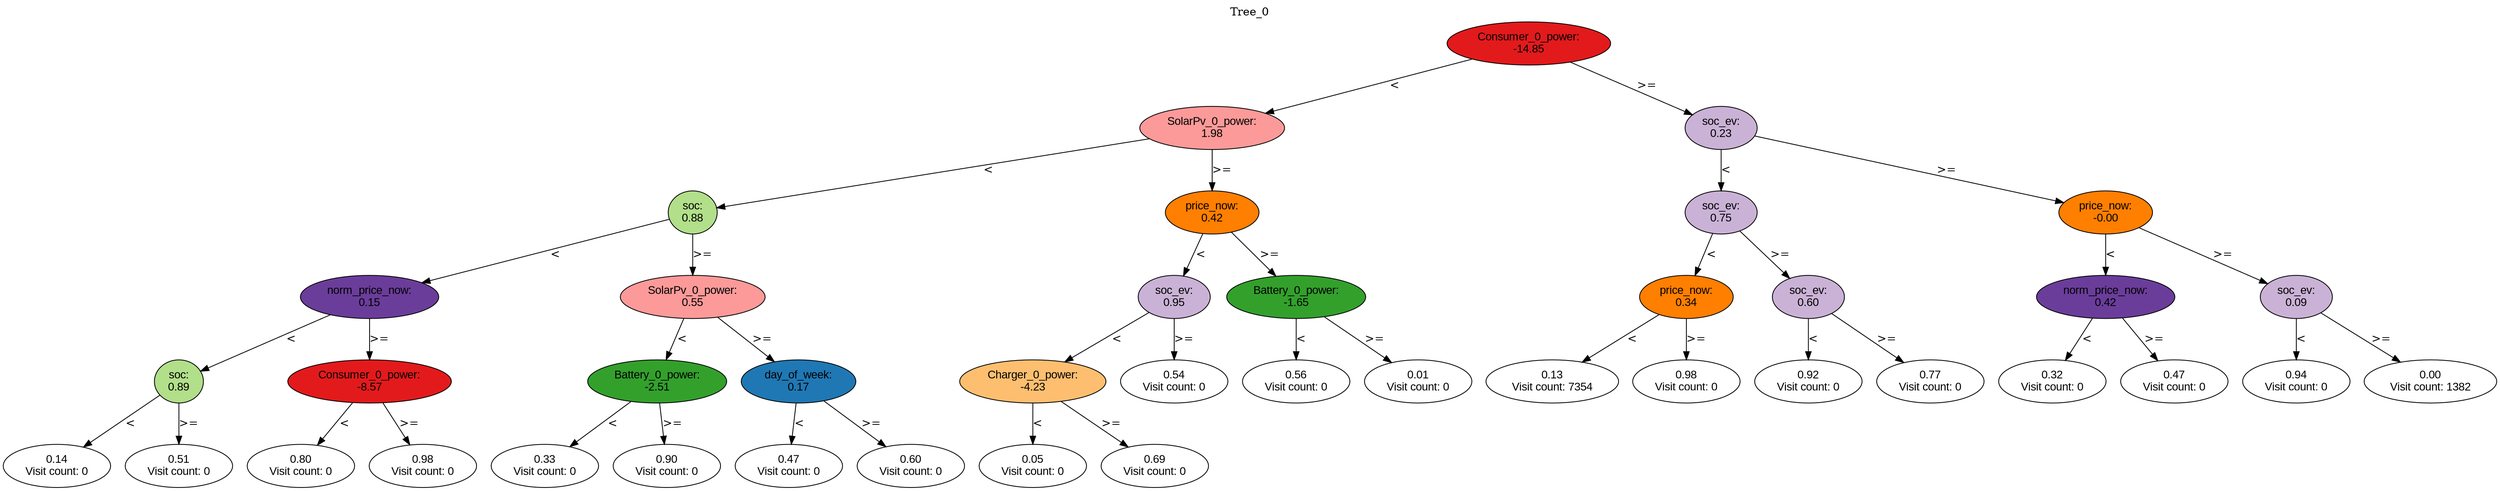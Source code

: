 digraph BST {
    node [fontname="Arial" style=filled colorscheme=paired12];
    0 [ label = "Consumer_0_power:
-14.85" fillcolor=6];
    1 [ label = "SolarPv_0_power:
1.98" fillcolor=5];
    2 [ label = "soc:
0.88" fillcolor=3];
    3 [ label = "norm_price_now:
0.15" fillcolor=10];
    4 [ label = "soc:
0.89" fillcolor=3];
    5 [ label = "0.14
Visit count: 0" fillcolor=white];
    6 [ label = "0.51
Visit count: 0" fillcolor=white];
    7 [ label = "Consumer_0_power:
-8.57" fillcolor=6];
    8 [ label = "0.80
Visit count: 0" fillcolor=white];
    9 [ label = "0.98
Visit count: 0" fillcolor=white];
    10 [ label = "SolarPv_0_power:
0.55" fillcolor=5];
    11 [ label = "Battery_0_power:
-2.51" fillcolor=4];
    12 [ label = "0.33
Visit count: 0" fillcolor=white];
    13 [ label = "0.90
Visit count: 0" fillcolor=white];
    14 [ label = "day_of_week:
0.17" fillcolor=2];
    15 [ label = "0.47
Visit count: 0" fillcolor=white];
    16 [ label = "0.60
Visit count: 0" fillcolor=white];
    17 [ label = "price_now:
0.42" fillcolor=8];
    18 [ label = "soc_ev:
0.95" fillcolor=9];
    19 [ label = "Charger_0_power:
-4.23" fillcolor=7];
    20 [ label = "0.05
Visit count: 0" fillcolor=white];
    21 [ label = "0.69
Visit count: 0" fillcolor=white];
    22 [ label = "0.54
Visit count: 0" fillcolor=white];
    23 [ label = "Battery_0_power:
-1.65" fillcolor=4];
    24 [ label = "0.56
Visit count: 0" fillcolor=white];
    25 [ label = "0.01
Visit count: 0" fillcolor=white];
    26 [ label = "soc_ev:
0.23" fillcolor=9];
    27 [ label = "soc_ev:
0.75" fillcolor=9];
    28 [ label = "price_now:
0.34" fillcolor=8];
    29 [ label = "0.13
Visit count: 7354" fillcolor=white];
    30 [ label = "0.98
Visit count: 0" fillcolor=white];
    31 [ label = "soc_ev:
0.60" fillcolor=9];
    32 [ label = "0.92
Visit count: 0" fillcolor=white];
    33 [ label = "0.77
Visit count: 0" fillcolor=white];
    34 [ label = "price_now:
-0.00" fillcolor=8];
    35 [ label = "norm_price_now:
0.42" fillcolor=10];
    36 [ label = "0.32
Visit count: 0" fillcolor=white];
    37 [ label = "0.47
Visit count: 0" fillcolor=white];
    38 [ label = "soc_ev:
0.09" fillcolor=9];
    39 [ label = "0.94
Visit count: 0" fillcolor=white];
    40 [ label = "0.00
Visit count: 1382" fillcolor=white];

    0  -> 1[ label = "<"];
    0  -> 26[ label = ">="];
    1  -> 2[ label = "<"];
    1  -> 17[ label = ">="];
    2  -> 3[ label = "<"];
    2  -> 10[ label = ">="];
    3  -> 4[ label = "<"];
    3  -> 7[ label = ">="];
    4  -> 5[ label = "<"];
    4  -> 6[ label = ">="];
    7  -> 8[ label = "<"];
    7  -> 9[ label = ">="];
    10  -> 11[ label = "<"];
    10  -> 14[ label = ">="];
    11  -> 12[ label = "<"];
    11  -> 13[ label = ">="];
    14  -> 15[ label = "<"];
    14  -> 16[ label = ">="];
    17  -> 18[ label = "<"];
    17  -> 23[ label = ">="];
    18  -> 19[ label = "<"];
    18  -> 22[ label = ">="];
    19  -> 20[ label = "<"];
    19  -> 21[ label = ">="];
    23  -> 24[ label = "<"];
    23  -> 25[ label = ">="];
    26  -> 27[ label = "<"];
    26  -> 34[ label = ">="];
    27  -> 28[ label = "<"];
    27  -> 31[ label = ">="];
    28  -> 29[ label = "<"];
    28  -> 30[ label = ">="];
    31  -> 32[ label = "<"];
    31  -> 33[ label = ">="];
    34  -> 35[ label = "<"];
    34  -> 38[ label = ">="];
    35  -> 36[ label = "<"];
    35  -> 37[ label = ">="];
    38  -> 39[ label = "<"];
    38  -> 40[ label = ">="];

    labelloc="t";
    label="Tree_0";
}